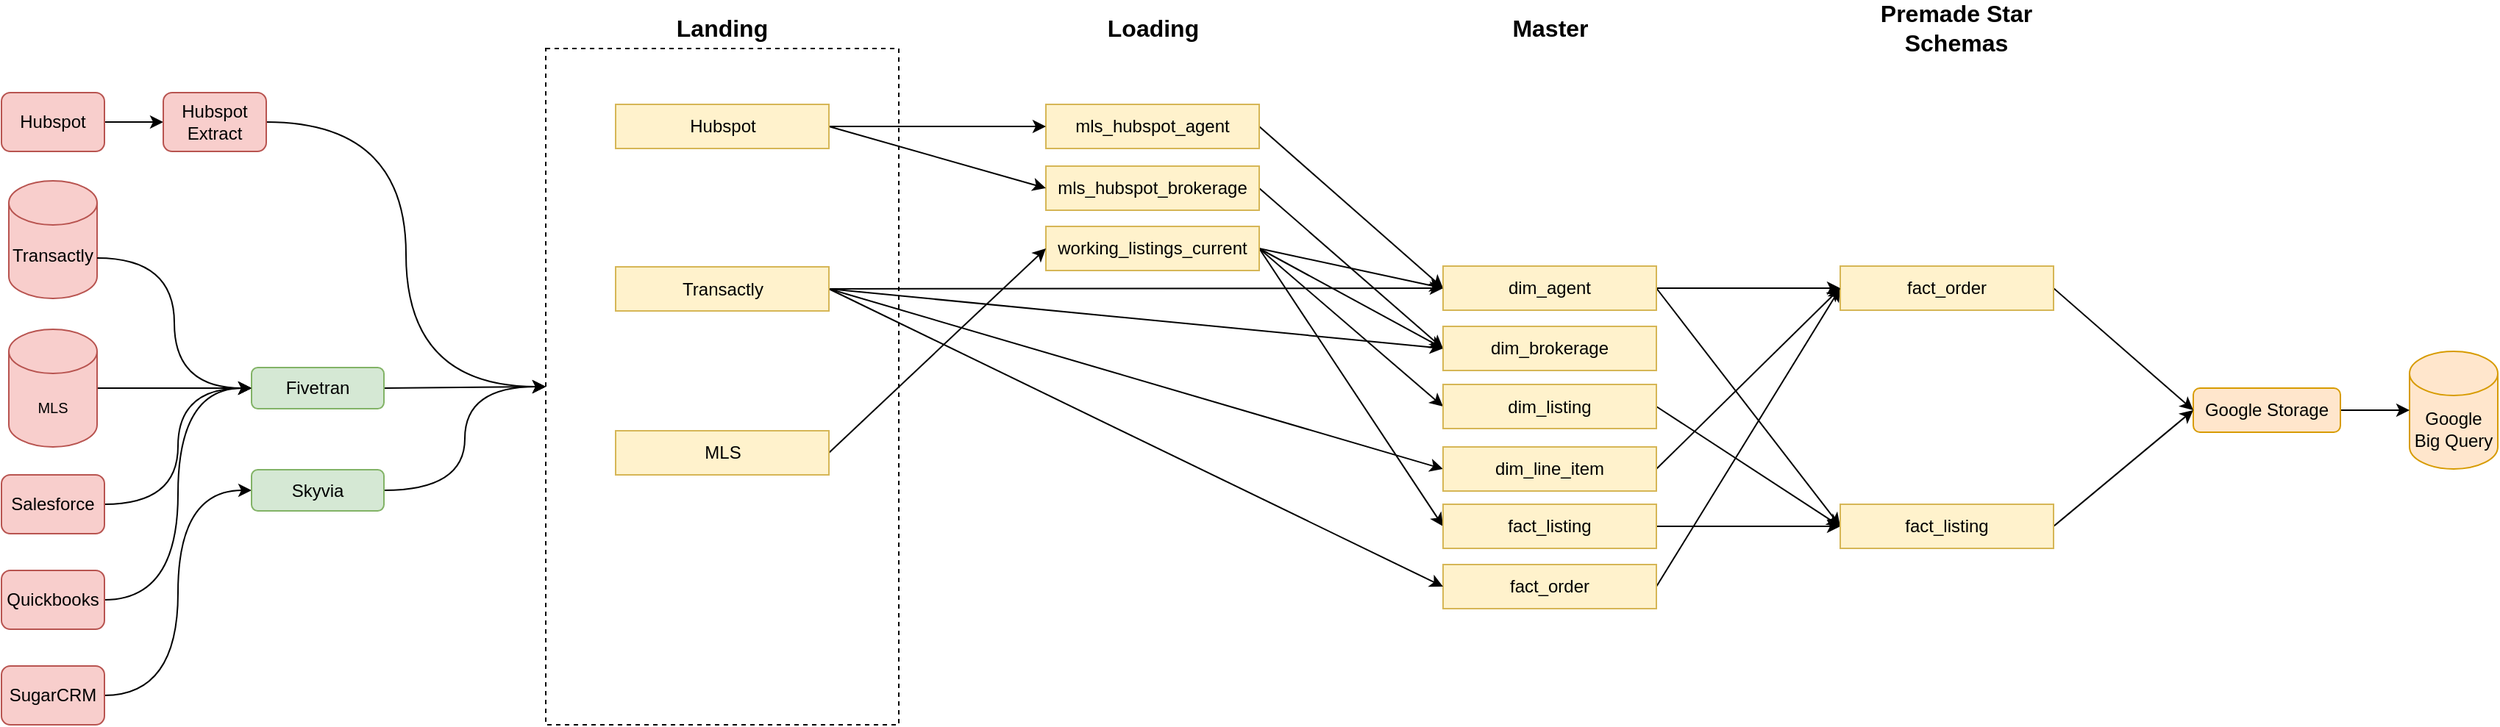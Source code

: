 <mxfile version="19.0.3" type="device"><diagram id="Dyk3FI9DvdIuDRlsvzqI" name="Page-1"><mxGraphModel dx="1030" dy="912" grid="1" gridSize="10" guides="1" tooltips="1" connect="1" arrows="1" fold="1" page="1" pageScale="1" pageWidth="1100" pageHeight="850" math="0" shadow="0"><root><mxCell id="0"/><mxCell id="1" parent="0"/><mxCell id="xFAY4PvfjqErYqy2Sdrq-4" value="" style="rounded=0;whiteSpace=wrap;html=1;fillColor=none;strokeColor=#000000;dashed=1;" parent="1" vertex="1"><mxGeometry x="440" y="70" width="240" height="460" as="geometry"/></mxCell><mxCell id="XtaNtk3EiNVVX83p83m4-1" value="" style="shape=cylinder3;whiteSpace=wrap;html=1;boundedLbl=1;backgroundOutline=1;size=15;fillColor=#f8cecc;strokeColor=#b85450;" parent="1" vertex="1"><mxGeometry x="75" y="160" width="60" height="80" as="geometry"/></mxCell><mxCell id="skd_YyiT26wxSShiUMrY-13" style="edgeStyle=orthogonalEdgeStyle;rounded=0;orthogonalLoop=1;jettySize=auto;html=1;entryX=0;entryY=0.5;entryDx=0;entryDy=0;fontSize=10;curved=1;" parent="1" source="XtaNtk3EiNVVX83p83m4-2" target="M5ncqCFgdt32twd1iluU-5" edge="1"><mxGeometry relative="1" as="geometry"><mxPoint x="65" y="301" as="targetPoint"/></mxGeometry></mxCell><mxCell id="XtaNtk3EiNVVX83p83m4-2" value="&lt;font style=&quot;font-size: 10px&quot;&gt;MLS&lt;br&gt;&lt;/font&gt;" style="shape=cylinder3;whiteSpace=wrap;html=1;boundedLbl=1;backgroundOutline=1;size=15;fillColor=#f8cecc;strokeColor=#b85450;" parent="1" vertex="1"><mxGeometry x="75" y="261" width="60" height="80" as="geometry"/></mxCell><mxCell id="XtaNtk3EiNVVX83p83m4-7" value="" style="endArrow=classic;html=1;exitX=1;exitY=0;exitDx=0;exitDy=52.5;exitPerimeter=0;entryX=0;entryY=0.5;entryDx=0;entryDy=0;rounded=0;edgeStyle=orthogonalEdgeStyle;curved=1;" parent="1" source="XtaNtk3EiNVVX83p83m4-1" target="M5ncqCFgdt32twd1iluU-5" edge="1"><mxGeometry width="50" height="50" relative="1" as="geometry"><mxPoint x="440" y="400" as="sourcePoint"/><mxPoint x="260" y="321" as="targetPoint"/></mxGeometry></mxCell><mxCell id="XtaNtk3EiNVVX83p83m4-10" value="" style="endArrow=classic;html=1;exitX=1;exitY=0.5;exitDx=0;exitDy=0;entryX=0;entryY=0.5;entryDx=0;entryDy=0;startArrow=none;" parent="1" source="M5ncqCFgdt32twd1iluU-5" target="xFAY4PvfjqErYqy2Sdrq-4" edge="1"><mxGeometry width="50" height="50" relative="1" as="geometry"><mxPoint x="425" y="301" as="sourcePoint"/><mxPoint x="475" y="301" as="targetPoint"/></mxGeometry></mxCell><mxCell id="XtaNtk3EiNVVX83p83m4-11" value="Transactly" style="text;html=1;strokeColor=none;fillColor=none;align=center;verticalAlign=middle;whiteSpace=wrap;rounded=0;" parent="1" vertex="1"><mxGeometry x="85" y="194" width="40" height="34" as="geometry"/></mxCell><mxCell id="XtaNtk3EiNVVX83p83m4-16" value="Google&lt;br&gt;Big Query" style="shape=cylinder3;whiteSpace=wrap;html=1;boundedLbl=1;backgroundOutline=1;size=15;fillColor=#ffe6cc;strokeColor=#D79B00;" parent="1" vertex="1"><mxGeometry x="1707" y="276" width="60" height="80" as="geometry"/></mxCell><mxCell id="XtaNtk3EiNVVX83p83m4-23" value="" style="endArrow=classic;html=1;entryX=0;entryY=0.5;entryDx=0;entryDy=0;entryPerimeter=0;exitX=1;exitY=0.5;exitDx=0;exitDy=0;exitPerimeter=0;edgeStyle=orthogonalEdgeStyle;curved=1;" parent="1" source="vAC00XF56FIjwqdUnI6X-1" target="XtaNtk3EiNVVX83p83m4-16" edge="1"><mxGeometry width="50" height="50" relative="1" as="geometry"><mxPoint x="1477" y="395" as="sourcePoint"/><mxPoint x="1527" y="345" as="targetPoint"/></mxGeometry></mxCell><mxCell id="vAC00XF56FIjwqdUnI6X-1" value="Google Storage" style="rounded=1;whiteSpace=wrap;html=1;fillColor=#FFE6CC;strokeColor=#d79b00;" parent="1" vertex="1"><mxGeometry x="1560" y="301" width="100" height="30" as="geometry"/></mxCell><mxCell id="M5ncqCFgdt32twd1iluU-5" value="Fivetran" style="rounded=1;whiteSpace=wrap;html=1;fillColor=#d5e8d4;strokeColor=#82B366;" parent="1" vertex="1"><mxGeometry x="240" y="287" width="90" height="28" as="geometry"/></mxCell><mxCell id="xFAY4PvfjqErYqy2Sdrq-2" style="edgeStyle=orthogonalEdgeStyle;rounded=0;orthogonalLoop=1;jettySize=auto;html=1;entryX=0;entryY=0.5;entryDx=0;entryDy=0;" parent="1" source="skd_YyiT26wxSShiUMrY-1" target="xFAY4PvfjqErYqy2Sdrq-1" edge="1"><mxGeometry relative="1" as="geometry"/></mxCell><mxCell id="skd_YyiT26wxSShiUMrY-1" value="&lt;font style=&quot;font-size: 12px&quot;&gt;Hubspot&lt;/font&gt;" style="rounded=1;whiteSpace=wrap;html=1;fontSize=10;fillColor=#f8cecc;strokeColor=#b85450;" parent="1" vertex="1"><mxGeometry x="70" y="100" width="70" height="40" as="geometry"/></mxCell><mxCell id="FCE6JrRXCjKU5NywIGkc-9" style="edgeStyle=orthogonalEdgeStyle;rounded=0;orthogonalLoop=1;jettySize=auto;html=1;entryX=0;entryY=0.5;entryDx=0;entryDy=0;exitX=1;exitY=0.5;exitDx=0;exitDy=0;curved=1;" parent="1" source="FCE6JrRXCjKU5NywIGkc-3" target="M5ncqCFgdt32twd1iluU-5" edge="1"><mxGeometry relative="1" as="geometry"/></mxCell><mxCell id="FCE6JrRXCjKU5NywIGkc-3" value="&lt;font style=&quot;font-size: 12px&quot;&gt;Salesforce&lt;/font&gt;" style="rounded=1;whiteSpace=wrap;html=1;fontSize=10;fillColor=#f8cecc;strokeColor=#b85450;" parent="1" vertex="1"><mxGeometry x="70" y="360" width="70" height="40" as="geometry"/></mxCell><mxCell id="FCE6JrRXCjKU5NywIGkc-7" style="edgeStyle=orthogonalEdgeStyle;rounded=0;orthogonalLoop=1;jettySize=auto;html=1;entryX=0;entryY=0.5;entryDx=0;entryDy=0;exitX=1;exitY=0.5;exitDx=0;exitDy=0;curved=1;" parent="1" source="FCE6JrRXCjKU5NywIGkc-4" target="FCE6JrRXCjKU5NywIGkc-6" edge="1"><mxGeometry relative="1" as="geometry"/></mxCell><mxCell id="FCE6JrRXCjKU5NywIGkc-4" value="&lt;font style=&quot;font-size: 12px&quot;&gt;SugarCRM&lt;/font&gt;" style="rounded=1;whiteSpace=wrap;html=1;fontSize=10;fillColor=#f8cecc;strokeColor=#b85450;" parent="1" vertex="1"><mxGeometry x="70" y="490" width="70" height="40" as="geometry"/></mxCell><mxCell id="FCE6JrRXCjKU5NywIGkc-8" style="edgeStyle=orthogonalEdgeStyle;rounded=0;orthogonalLoop=1;jettySize=auto;html=1;entryX=0;entryY=0.5;entryDx=0;entryDy=0;exitX=1;exitY=0.5;exitDx=0;exitDy=0;curved=1;" parent="1" source="FCE6JrRXCjKU5NywIGkc-5" target="M5ncqCFgdt32twd1iluU-5" edge="1"><mxGeometry relative="1" as="geometry"/></mxCell><mxCell id="FCE6JrRXCjKU5NywIGkc-5" value="&lt;font style=&quot;font-size: 12px&quot;&gt;Quickbooks&lt;/font&gt;" style="rounded=1;whiteSpace=wrap;html=1;fontSize=10;fillColor=#f8cecc;strokeColor=#b85450;" parent="1" vertex="1"><mxGeometry x="70" y="425" width="70" height="40" as="geometry"/></mxCell><mxCell id="FCE6JrRXCjKU5NywIGkc-10" style="edgeStyle=orthogonalEdgeStyle;rounded=0;orthogonalLoop=1;jettySize=auto;html=1;entryX=0;entryY=0.5;entryDx=0;entryDy=0;exitX=1;exitY=0.5;exitDx=0;exitDy=0;curved=1;" parent="1" source="FCE6JrRXCjKU5NywIGkc-6" target="xFAY4PvfjqErYqy2Sdrq-4" edge="1"><mxGeometry relative="1" as="geometry"><mxPoint x="475" y="301" as="targetPoint"/></mxGeometry></mxCell><mxCell id="FCE6JrRXCjKU5NywIGkc-6" value="Skyvia" style="rounded=1;whiteSpace=wrap;html=1;fillColor=#d5e8d4;strokeColor=#82B366;" parent="1" vertex="1"><mxGeometry x="240" y="356.5" width="90" height="28" as="geometry"/></mxCell><mxCell id="xFAY4PvfjqErYqy2Sdrq-3" style="edgeStyle=orthogonalEdgeStyle;rounded=0;orthogonalLoop=1;jettySize=auto;html=1;entryX=0;entryY=0.5;entryDx=0;entryDy=0;curved=1;" parent="1" source="xFAY4PvfjqErYqy2Sdrq-1" target="xFAY4PvfjqErYqy2Sdrq-4" edge="1"><mxGeometry relative="1" as="geometry"><mxPoint x="475" y="301" as="targetPoint"/></mxGeometry></mxCell><mxCell id="xFAY4PvfjqErYqy2Sdrq-1" value="&lt;font style=&quot;font-size: 12px&quot;&gt;Hubspot Extract&lt;/font&gt;" style="rounded=1;whiteSpace=wrap;html=1;fontSize=10;fillColor=#f8cecc;strokeColor=#b85450;" parent="1" vertex="1"><mxGeometry x="180" y="100" width="70" height="40" as="geometry"/></mxCell><mxCell id="xFAY4PvfjqErYqy2Sdrq-11" style="rounded=0;orthogonalLoop=1;jettySize=auto;html=1;entryX=0;entryY=0.5;entryDx=0;entryDy=0;exitX=1;exitY=0.5;exitDx=0;exitDy=0;" parent="1" source="xFAY4PvfjqErYqy2Sdrq-7" target="xFAY4PvfjqErYqy2Sdrq-17" edge="1"><mxGeometry relative="1" as="geometry"><mxPoint x="983" y="301" as="targetPoint"/></mxGeometry></mxCell><mxCell id="xFAY4PvfjqErYqy2Sdrq-7" value="mls_hubspot_agent" style="rounded=0;whiteSpace=wrap;html=1;fillColor=#fff2cc;strokeColor=#d6b656;" parent="1" vertex="1"><mxGeometry x="780" y="108" width="145" height="30" as="geometry"/></mxCell><mxCell id="xFAY4PvfjqErYqy2Sdrq-22" style="rounded=0;orthogonalLoop=1;jettySize=auto;html=1;entryX=0;entryY=0.5;entryDx=0;entryDy=0;exitX=1;exitY=0.5;exitDx=0;exitDy=0;" parent="1" source="xFAY4PvfjqErYqy2Sdrq-15" target="xFAY4PvfjqErYqy2Sdrq-18" edge="1"><mxGeometry relative="1" as="geometry"/></mxCell><mxCell id="xFAY4PvfjqErYqy2Sdrq-15" value="mls_hubspot_brokerage" style="rounded=0;whiteSpace=wrap;html=1;fillColor=#fff2cc;strokeColor=#d6b656;" parent="1" vertex="1"><mxGeometry x="780" y="150" width="145" height="30" as="geometry"/></mxCell><mxCell id="xFAY4PvfjqErYqy2Sdrq-23" style="rounded=0;orthogonalLoop=1;jettySize=auto;html=1;entryX=0;entryY=0.5;entryDx=0;entryDy=0;exitX=1;exitY=0.5;exitDx=0;exitDy=0;" parent="1" source="xFAY4PvfjqErYqy2Sdrq-16" target="xFAY4PvfjqErYqy2Sdrq-17" edge="1"><mxGeometry relative="1" as="geometry"/></mxCell><mxCell id="xFAY4PvfjqErYqy2Sdrq-24" style="rounded=0;orthogonalLoop=1;jettySize=auto;html=1;entryX=0;entryY=0.5;entryDx=0;entryDy=0;exitX=1;exitY=0.5;exitDx=0;exitDy=0;" parent="1" source="xFAY4PvfjqErYqy2Sdrq-16" target="xFAY4PvfjqErYqy2Sdrq-18" edge="1"><mxGeometry relative="1" as="geometry"/></mxCell><mxCell id="xFAY4PvfjqErYqy2Sdrq-25" style="rounded=0;orthogonalLoop=1;jettySize=auto;html=1;entryX=0;entryY=0.5;entryDx=0;entryDy=0;exitX=1;exitY=0.5;exitDx=0;exitDy=0;" parent="1" source="xFAY4PvfjqErYqy2Sdrq-16" target="xFAY4PvfjqErYqy2Sdrq-19" edge="1"><mxGeometry relative="1" as="geometry"/></mxCell><mxCell id="xFAY4PvfjqErYqy2Sdrq-26" style="edgeStyle=none;rounded=0;orthogonalLoop=1;jettySize=auto;html=1;entryX=0;entryY=0.5;entryDx=0;entryDy=0;exitX=1;exitY=0.5;exitDx=0;exitDy=0;" parent="1" source="xFAY4PvfjqErYqy2Sdrq-16" target="xFAY4PvfjqErYqy2Sdrq-20" edge="1"><mxGeometry relative="1" as="geometry"/></mxCell><mxCell id="xFAY4PvfjqErYqy2Sdrq-16" value="working_listings_current" style="rounded=0;whiteSpace=wrap;html=1;fillColor=#fff2cc;strokeColor=#d6b656;" parent="1" vertex="1"><mxGeometry x="780" y="191" width="145" height="30" as="geometry"/></mxCell><mxCell id="xFAY4PvfjqErYqy2Sdrq-48" style="edgeStyle=none;rounded=0;orthogonalLoop=1;jettySize=auto;html=1;entryX=0;entryY=0.5;entryDx=0;entryDy=0;fontSize=16;" parent="1" source="xFAY4PvfjqErYqy2Sdrq-17" target="xFAY4PvfjqErYqy2Sdrq-42" edge="1"><mxGeometry relative="1" as="geometry"/></mxCell><mxCell id="xFAY4PvfjqErYqy2Sdrq-52" style="edgeStyle=none;rounded=0;orthogonalLoop=1;jettySize=auto;html=1;entryX=0;entryY=0.5;entryDx=0;entryDy=0;fontSize=16;exitX=1;exitY=0.5;exitDx=0;exitDy=0;" parent="1" source="xFAY4PvfjqErYqy2Sdrq-17" target="xFAY4PvfjqErYqy2Sdrq-43" edge="1"><mxGeometry relative="1" as="geometry"/></mxCell><mxCell id="xFAY4PvfjqErYqy2Sdrq-17" value="dim_agent" style="rounded=0;whiteSpace=wrap;html=1;fillColor=#fff2cc;strokeColor=#d6b656;" parent="1" vertex="1"><mxGeometry x="1050" y="218" width="145" height="30" as="geometry"/></mxCell><mxCell id="xFAY4PvfjqErYqy2Sdrq-18" value="dim_brokerage" style="rounded=0;whiteSpace=wrap;html=1;fillColor=#fff2cc;strokeColor=#d6b656;" parent="1" vertex="1"><mxGeometry x="1050" y="259" width="145" height="30" as="geometry"/></mxCell><mxCell id="xFAY4PvfjqErYqy2Sdrq-50" style="edgeStyle=none;rounded=0;orthogonalLoop=1;jettySize=auto;html=1;entryX=0;entryY=0.5;entryDx=0;entryDy=0;fontSize=16;exitX=1;exitY=0.5;exitDx=0;exitDy=0;" parent="1" source="xFAY4PvfjqErYqy2Sdrq-19" target="xFAY4PvfjqErYqy2Sdrq-43" edge="1"><mxGeometry relative="1" as="geometry"/></mxCell><mxCell id="xFAY4PvfjqErYqy2Sdrq-19" value="dim_listing" style="rounded=0;whiteSpace=wrap;html=1;fillColor=#fff2cc;strokeColor=#d6b656;" parent="1" vertex="1"><mxGeometry x="1050" y="298.5" width="145" height="30" as="geometry"/></mxCell><mxCell id="xFAY4PvfjqErYqy2Sdrq-51" style="edgeStyle=none;rounded=0;orthogonalLoop=1;jettySize=auto;html=1;entryX=0;entryY=0.5;entryDx=0;entryDy=0;fontSize=16;exitX=1;exitY=0.5;exitDx=0;exitDy=0;" parent="1" source="xFAY4PvfjqErYqy2Sdrq-20" target="xFAY4PvfjqErYqy2Sdrq-43" edge="1"><mxGeometry relative="1" as="geometry"/></mxCell><mxCell id="xFAY4PvfjqErYqy2Sdrq-20" value="fact_listing" style="rounded=0;whiteSpace=wrap;html=1;fillColor=#fff2cc;strokeColor=#d6b656;" parent="1" vertex="1"><mxGeometry x="1050" y="380" width="145" height="30" as="geometry"/></mxCell><mxCell id="xFAY4PvfjqErYqy2Sdrq-49" style="edgeStyle=none;rounded=0;orthogonalLoop=1;jettySize=auto;html=1;entryX=0;entryY=0.5;entryDx=0;entryDy=0;fontSize=16;exitX=1;exitY=0.5;exitDx=0;exitDy=0;" parent="1" source="xFAY4PvfjqErYqy2Sdrq-21" target="xFAY4PvfjqErYqy2Sdrq-42" edge="1"><mxGeometry relative="1" as="geometry"/></mxCell><mxCell id="xFAY4PvfjqErYqy2Sdrq-21" value="fact_order" style="rounded=0;whiteSpace=wrap;html=1;fillColor=#fff2cc;strokeColor=#d6b656;" parent="1" vertex="1"><mxGeometry x="1050" y="421" width="145" height="30" as="geometry"/></mxCell><mxCell id="xFAY4PvfjqErYqy2Sdrq-27" value="&lt;b style=&quot;font-size: 16px;&quot;&gt;Landing&lt;/b&gt;" style="text;html=1;strokeColor=none;fillColor=none;align=center;verticalAlign=middle;whiteSpace=wrap;rounded=0;dashed=1;fontSize=16;" parent="1" vertex="1"><mxGeometry x="530" y="46" width="60" height="20" as="geometry"/></mxCell><mxCell id="xFAY4PvfjqErYqy2Sdrq-29" value="&lt;b style=&quot;font-size: 16px;&quot;&gt;Loading&lt;/b&gt;" style="text;html=1;strokeColor=none;fillColor=none;align=center;verticalAlign=middle;whiteSpace=wrap;rounded=0;dashed=1;fontSize=16;" parent="1" vertex="1"><mxGeometry x="822.5" y="46" width="60" height="20" as="geometry"/></mxCell><mxCell id="xFAY4PvfjqErYqy2Sdrq-31" value="&lt;b style=&quot;font-size: 16px;&quot;&gt;Master&lt;/b&gt;" style="text;html=1;strokeColor=none;fillColor=none;align=center;verticalAlign=middle;whiteSpace=wrap;rounded=0;dashed=1;fontSize=16;" parent="1" vertex="1"><mxGeometry x="1092.5" y="46" width="60" height="20" as="geometry"/></mxCell><mxCell id="xFAY4PvfjqErYqy2Sdrq-34" style="edgeStyle=none;rounded=0;orthogonalLoop=1;jettySize=auto;html=1;entryX=0;entryY=0.5;entryDx=0;entryDy=0;fontSize=16;exitX=1;exitY=0.5;exitDx=0;exitDy=0;" parent="1" source="xFAY4PvfjqErYqy2Sdrq-32" target="xFAY4PvfjqErYqy2Sdrq-15" edge="1"><mxGeometry relative="1" as="geometry"/></mxCell><mxCell id="xFAY4PvfjqErYqy2Sdrq-37" style="edgeStyle=none;rounded=0;orthogonalLoop=1;jettySize=auto;html=1;entryX=0;entryY=0.5;entryDx=0;entryDy=0;fontSize=16;exitX=1;exitY=0.5;exitDx=0;exitDy=0;" parent="1" source="xFAY4PvfjqErYqy2Sdrq-32" target="xFAY4PvfjqErYqy2Sdrq-7" edge="1"><mxGeometry relative="1" as="geometry"/></mxCell><mxCell id="xFAY4PvfjqErYqy2Sdrq-32" value="Hubspot" style="rounded=0;whiteSpace=wrap;html=1;fillColor=#fff2cc;strokeColor=#d6b656;" parent="1" vertex="1"><mxGeometry x="487.5" y="108" width="145" height="30" as="geometry"/></mxCell><mxCell id="xzYZavR__vYyJpGjRJZC-5" style="rounded=0;orthogonalLoop=1;jettySize=auto;html=1;entryX=0;entryY=0.5;entryDx=0;entryDy=0;exitX=1;exitY=0.5;exitDx=0;exitDy=0;" edge="1" parent="1" source="xFAY4PvfjqErYqy2Sdrq-33" target="xzYZavR__vYyJpGjRJZC-1"><mxGeometry relative="1" as="geometry"/></mxCell><mxCell id="xzYZavR__vYyJpGjRJZC-6" style="rounded=0;orthogonalLoop=1;jettySize=auto;html=1;entryX=0;entryY=0.5;entryDx=0;entryDy=0;exitX=1;exitY=0.5;exitDx=0;exitDy=0;" edge="1" parent="1" source="xFAY4PvfjqErYqy2Sdrq-33" target="xFAY4PvfjqErYqy2Sdrq-17"><mxGeometry relative="1" as="geometry"/></mxCell><mxCell id="xzYZavR__vYyJpGjRJZC-7" style="rounded=0;orthogonalLoop=1;jettySize=auto;html=1;entryX=0;entryY=0.5;entryDx=0;entryDy=0;exitX=1;exitY=0.5;exitDx=0;exitDy=0;" edge="1" parent="1" source="xFAY4PvfjqErYqy2Sdrq-33" target="xFAY4PvfjqErYqy2Sdrq-18"><mxGeometry relative="1" as="geometry"/></mxCell><mxCell id="xzYZavR__vYyJpGjRJZC-8" style="edgeStyle=none;rounded=0;orthogonalLoop=1;jettySize=auto;html=1;entryX=0;entryY=0.5;entryDx=0;entryDy=0;exitX=1;exitY=0.5;exitDx=0;exitDy=0;" edge="1" parent="1" source="xFAY4PvfjqErYqy2Sdrq-33" target="xFAY4PvfjqErYqy2Sdrq-21"><mxGeometry relative="1" as="geometry"/></mxCell><mxCell id="xFAY4PvfjqErYqy2Sdrq-33" value="Transactly" style="rounded=0;whiteSpace=wrap;html=1;fillColor=#fff2cc;strokeColor=#d6b656;" parent="1" vertex="1"><mxGeometry x="487.5" y="218.5" width="145" height="30" as="geometry"/></mxCell><mxCell id="xFAY4PvfjqErYqy2Sdrq-41" style="edgeStyle=none;rounded=0;orthogonalLoop=1;jettySize=auto;html=1;entryX=0;entryY=0.5;entryDx=0;entryDy=0;fontSize=16;exitX=1;exitY=0.5;exitDx=0;exitDy=0;" parent="1" source="xFAY4PvfjqErYqy2Sdrq-38" target="xFAY4PvfjqErYqy2Sdrq-16" edge="1"><mxGeometry relative="1" as="geometry"/></mxCell><mxCell id="xFAY4PvfjqErYqy2Sdrq-38" value="MLS" style="rounded=0;whiteSpace=wrap;html=1;fillColor=#fff2cc;strokeColor=#d6b656;" parent="1" vertex="1"><mxGeometry x="487.5" y="330" width="145" height="30" as="geometry"/></mxCell><mxCell id="xFAY4PvfjqErYqy2Sdrq-53" style="edgeStyle=none;rounded=0;orthogonalLoop=1;jettySize=auto;html=1;entryX=0;entryY=0.5;entryDx=0;entryDy=0;fontSize=16;exitX=1;exitY=0.5;exitDx=0;exitDy=0;" parent="1" source="xFAY4PvfjqErYqy2Sdrq-42" target="vAC00XF56FIjwqdUnI6X-1" edge="1"><mxGeometry relative="1" as="geometry"/></mxCell><mxCell id="xFAY4PvfjqErYqy2Sdrq-42" value="fact_order" style="rounded=0;whiteSpace=wrap;html=1;fillColor=#fff2cc;strokeColor=#d6b656;" parent="1" vertex="1"><mxGeometry x="1320" y="218" width="145" height="30" as="geometry"/></mxCell><mxCell id="xFAY4PvfjqErYqy2Sdrq-54" style="edgeStyle=none;rounded=0;orthogonalLoop=1;jettySize=auto;html=1;entryX=0;entryY=0.5;entryDx=0;entryDy=0;fontSize=16;exitX=1;exitY=0.5;exitDx=0;exitDy=0;" parent="1" source="xFAY4PvfjqErYqy2Sdrq-43" target="vAC00XF56FIjwqdUnI6X-1" edge="1"><mxGeometry relative="1" as="geometry"/></mxCell><mxCell id="xFAY4PvfjqErYqy2Sdrq-43" value="fact_listing" style="rounded=0;whiteSpace=wrap;html=1;fillColor=#fff2cc;strokeColor=#d6b656;" parent="1" vertex="1"><mxGeometry x="1320" y="380" width="145" height="30" as="geometry"/></mxCell><mxCell id="xFAY4PvfjqErYqy2Sdrq-47" value="&lt;b style=&quot;font-size: 16px;&quot;&gt;Premade Star Schemas&lt;/b&gt;" style="text;html=1;strokeColor=none;fillColor=none;align=center;verticalAlign=middle;whiteSpace=wrap;rounded=0;dashed=1;fontSize=16;" parent="1" vertex="1"><mxGeometry x="1340" y="46" width="117.5" height="20" as="geometry"/></mxCell><mxCell id="xzYZavR__vYyJpGjRJZC-3" style="rounded=0;orthogonalLoop=1;jettySize=auto;html=1;entryX=0;entryY=0.5;entryDx=0;entryDy=0;exitX=1;exitY=0.5;exitDx=0;exitDy=0;" edge="1" parent="1" source="xzYZavR__vYyJpGjRJZC-1" target="xFAY4PvfjqErYqy2Sdrq-42"><mxGeometry relative="1" as="geometry"/></mxCell><mxCell id="xzYZavR__vYyJpGjRJZC-1" value="dim_line_item" style="rounded=0;whiteSpace=wrap;html=1;fillColor=#fff2cc;strokeColor=#d6b656;" vertex="1" parent="1"><mxGeometry x="1050" y="341" width="145" height="30" as="geometry"/></mxCell></root></mxGraphModel></diagram></mxfile>